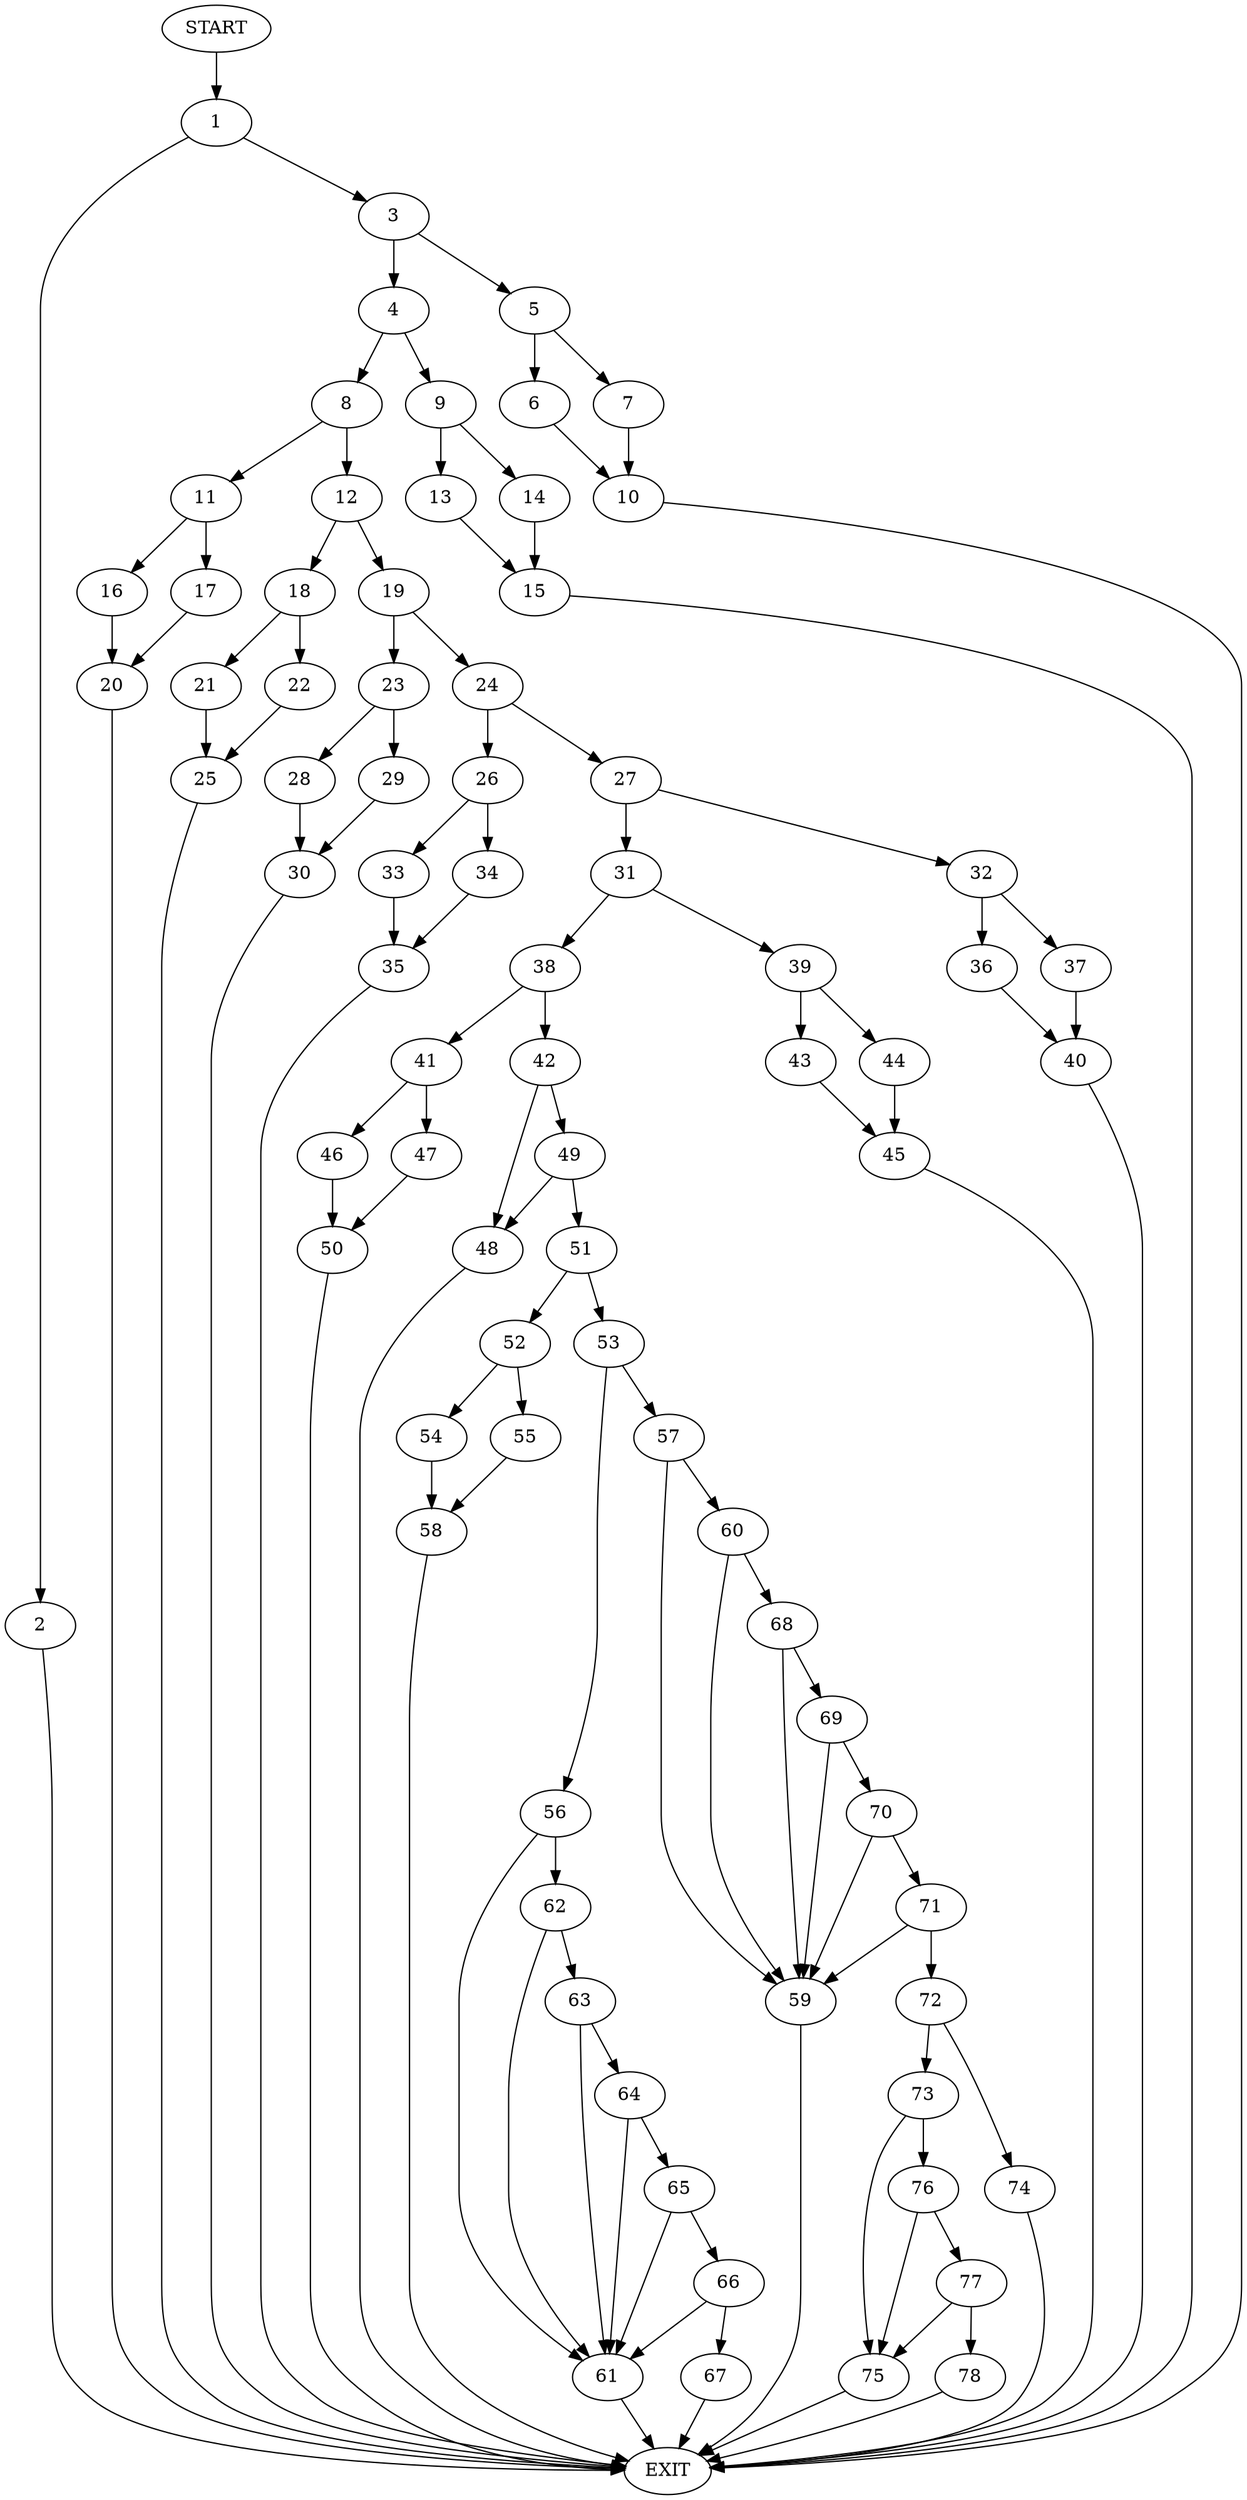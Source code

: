 digraph {
0 [label="START"]
79 [label="EXIT"]
0 -> 1
1 -> 2
1 -> 3
2 -> 79
3 -> 4
3 -> 5
5 -> 6
5 -> 7
4 -> 8
4 -> 9
7 -> 10
6 -> 10
10 -> 79
8 -> 11
8 -> 12
9 -> 13
9 -> 14
14 -> 15
13 -> 15
15 -> 79
11 -> 16
11 -> 17
12 -> 18
12 -> 19
16 -> 20
17 -> 20
20 -> 79
18 -> 21
18 -> 22
19 -> 23
19 -> 24
22 -> 25
21 -> 25
25 -> 79
24 -> 26
24 -> 27
23 -> 28
23 -> 29
28 -> 30
29 -> 30
30 -> 79
27 -> 31
27 -> 32
26 -> 33
26 -> 34
34 -> 35
33 -> 35
35 -> 79
32 -> 36
32 -> 37
31 -> 38
31 -> 39
37 -> 40
36 -> 40
40 -> 79
38 -> 41
38 -> 42
39 -> 43
39 -> 44
43 -> 45
44 -> 45
45 -> 79
41 -> 46
41 -> 47
42 -> 48
42 -> 49
47 -> 50
46 -> 50
50 -> 79
49 -> 48
49 -> 51
48 -> 79
51 -> 52
51 -> 53
52 -> 54
52 -> 55
53 -> 56
53 -> 57
55 -> 58
54 -> 58
58 -> 79
57 -> 59
57 -> 60
56 -> 61
56 -> 62
61 -> 79
62 -> 63
62 -> 61
63 -> 61
63 -> 64
64 -> 61
64 -> 65
65 -> 61
65 -> 66
66 -> 61
66 -> 67
67 -> 79
59 -> 79
60 -> 59
60 -> 68
68 -> 59
68 -> 69
69 -> 59
69 -> 70
70 -> 59
70 -> 71
71 -> 59
71 -> 72
72 -> 73
72 -> 74
74 -> 79
73 -> 75
73 -> 76
76 -> 75
76 -> 77
75 -> 79
77 -> 75
77 -> 78
78 -> 79
}
